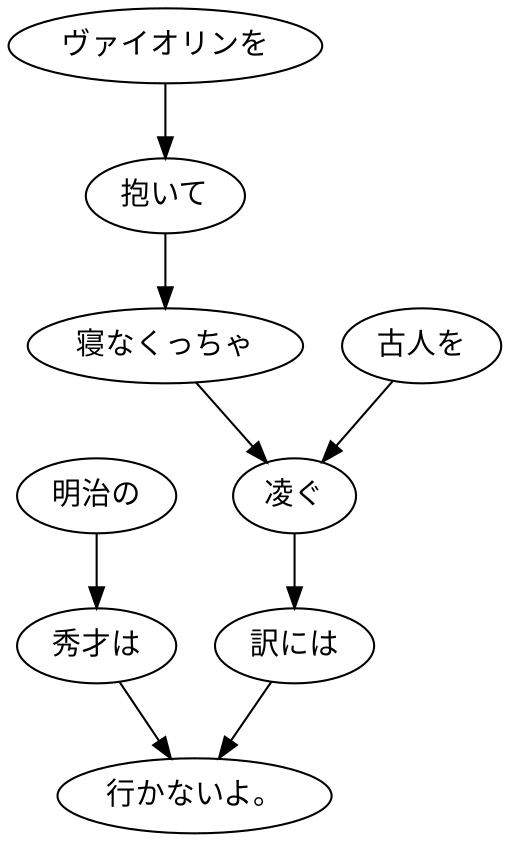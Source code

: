 digraph graph7725 {
	node0 [label="明治の"];
	node1 [label="秀才は"];
	node2 [label="ヴァイオリンを"];
	node3 [label="抱いて"];
	node4 [label="寝なくっちゃ"];
	node5 [label="古人を"];
	node6 [label="凌ぐ"];
	node7 [label="訳には"];
	node8 [label="行かないよ。"];
	node0 -> node1;
	node1 -> node8;
	node2 -> node3;
	node3 -> node4;
	node4 -> node6;
	node5 -> node6;
	node6 -> node7;
	node7 -> node8;
}
